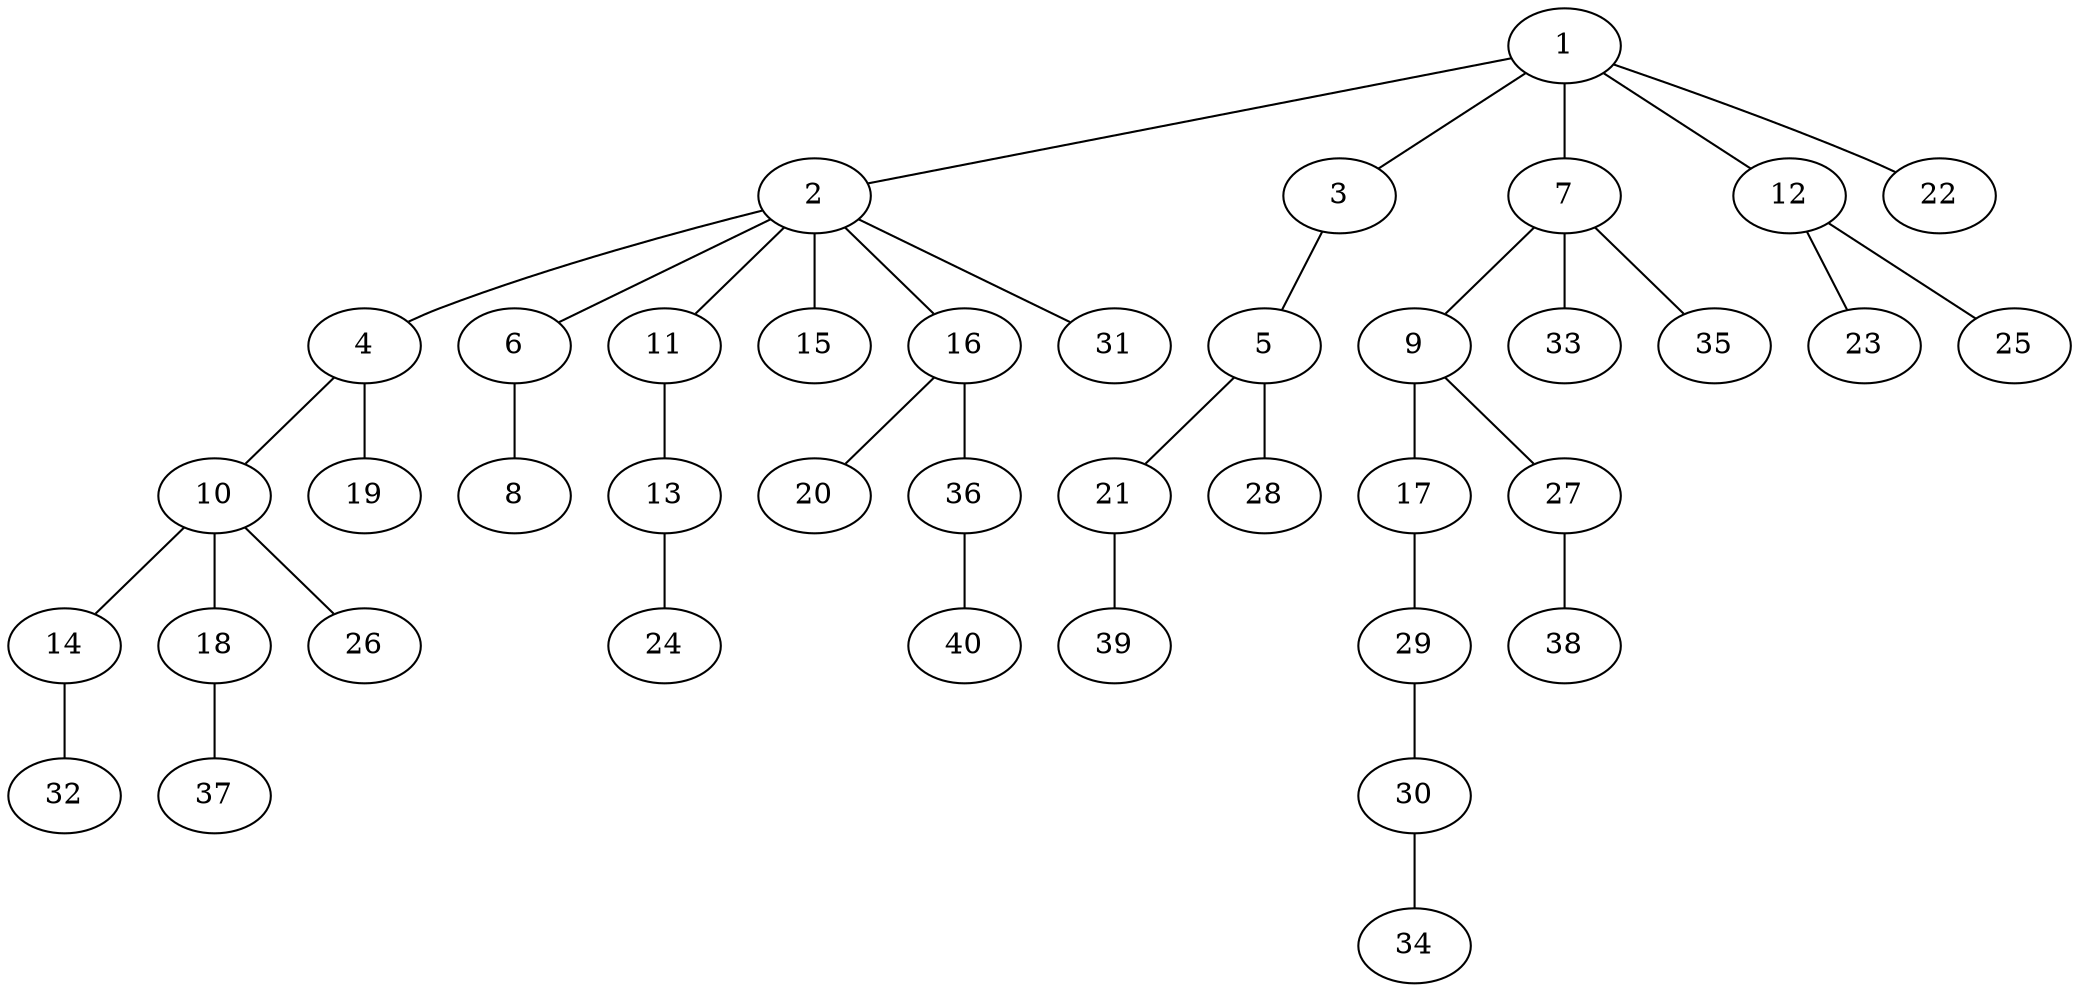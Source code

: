 graph graphname {1--2
1--3
1--7
1--12
1--22
2--4
2--6
2--11
2--15
2--16
2--31
3--5
4--10
4--19
5--21
5--28
6--8
7--9
7--33
7--35
9--17
9--27
10--14
10--18
10--26
11--13
12--23
12--25
13--24
14--32
16--20
16--36
17--29
18--37
21--39
27--38
29--30
30--34
36--40
}